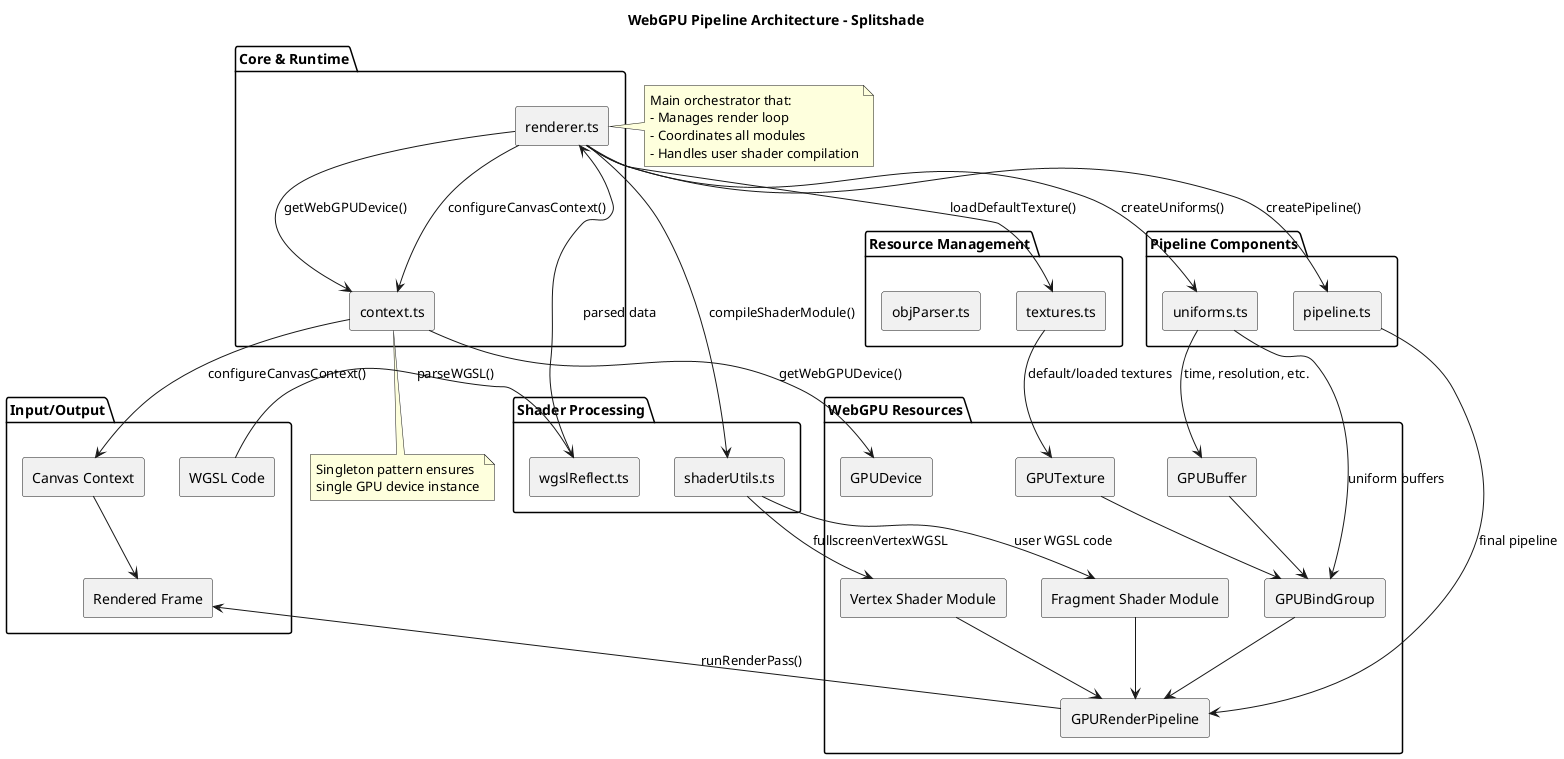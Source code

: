 @startuml
' !theme aws-orange
skinparam componentStyle rectangle

title WebGPU Pipeline Architecture - Splitshade

package "Core & Runtime" {
  [context.ts] as Context
  [renderer.ts] as Renderer
}

package "Shader Processing" {
  [wgslReflect.ts] as Parser
  [shaderUtils.ts] as Shaders
}

package "Pipeline Components" {
  [uniforms.ts] as Uniforms
  [pipeline.ts] as Pipeline
}

package "Resource Management" {
  [textures.ts] as Textures
  [objParser.ts] as ObjParser
}

package "WebGPU Resources" {
  [Vertex Shader Module] as VertexShaderModule
  [Fragment Shader Module] as FragmentShaderModule
  [GPUBindGroup] as BindGroup
  [GPURenderPipeline] as RenderPipeline
  [GPUBuffer] as Buffer
  [GPUTexture] as Texture
  [GPUDevice] as Device
}

package "Input/Output" {
  component "WGSL Code" as WGSL
  component "Canvas Context" as Canvas
  component "Rendered Frame" as Frame
}

' Main flow
WGSL --> Parser : parseWGSL()
Parser --> Renderer : parsed data

' Renderer uses context for setup
Renderer --> Context : getWebGPUDevice()
Renderer --> Context : configureCanvasContext()

' Context setup (what context.ts provides)
Context --> Device : getWebGPUDevice()
Context --> Canvas : configureCanvasContext()

' Renderer orchestrates everything
Renderer --> Shaders : compileShaderModule()
Renderer --> Uniforms : createUniforms()
Renderer --> Textures : loadDefaultTexture()
Renderer --> Pipeline : createPipeline()

' Resource creation
Shaders --> VertexShaderModule : fullscreenVertexWGSL
Shaders --> FragmentShaderModule : user WGSL code
Uniforms --> BindGroup : uniform buffers
Uniforms --> Buffer : time, resolution, etc.
Textures --> Texture : default/loaded textures
Pipeline --> RenderPipeline : final pipeline

' Dependencies for pipeline creation
VertexShaderModule --> RenderPipeline
FragmentShaderModule --> RenderPipeline
BindGroup --> RenderPipeline
Buffer --> BindGroup
Texture --> BindGroup

' Final rendering
RenderPipeline --> Frame : runRenderPass()
Canvas --> Frame

note right of Renderer
  Main orchestrator that:
  - Manages render loop
  - Coordinates all modules
  - Handles user shader compilation
end note

note bottom of Context
  Singleton pattern ensures
  single GPU device instance
end note

@enduml
